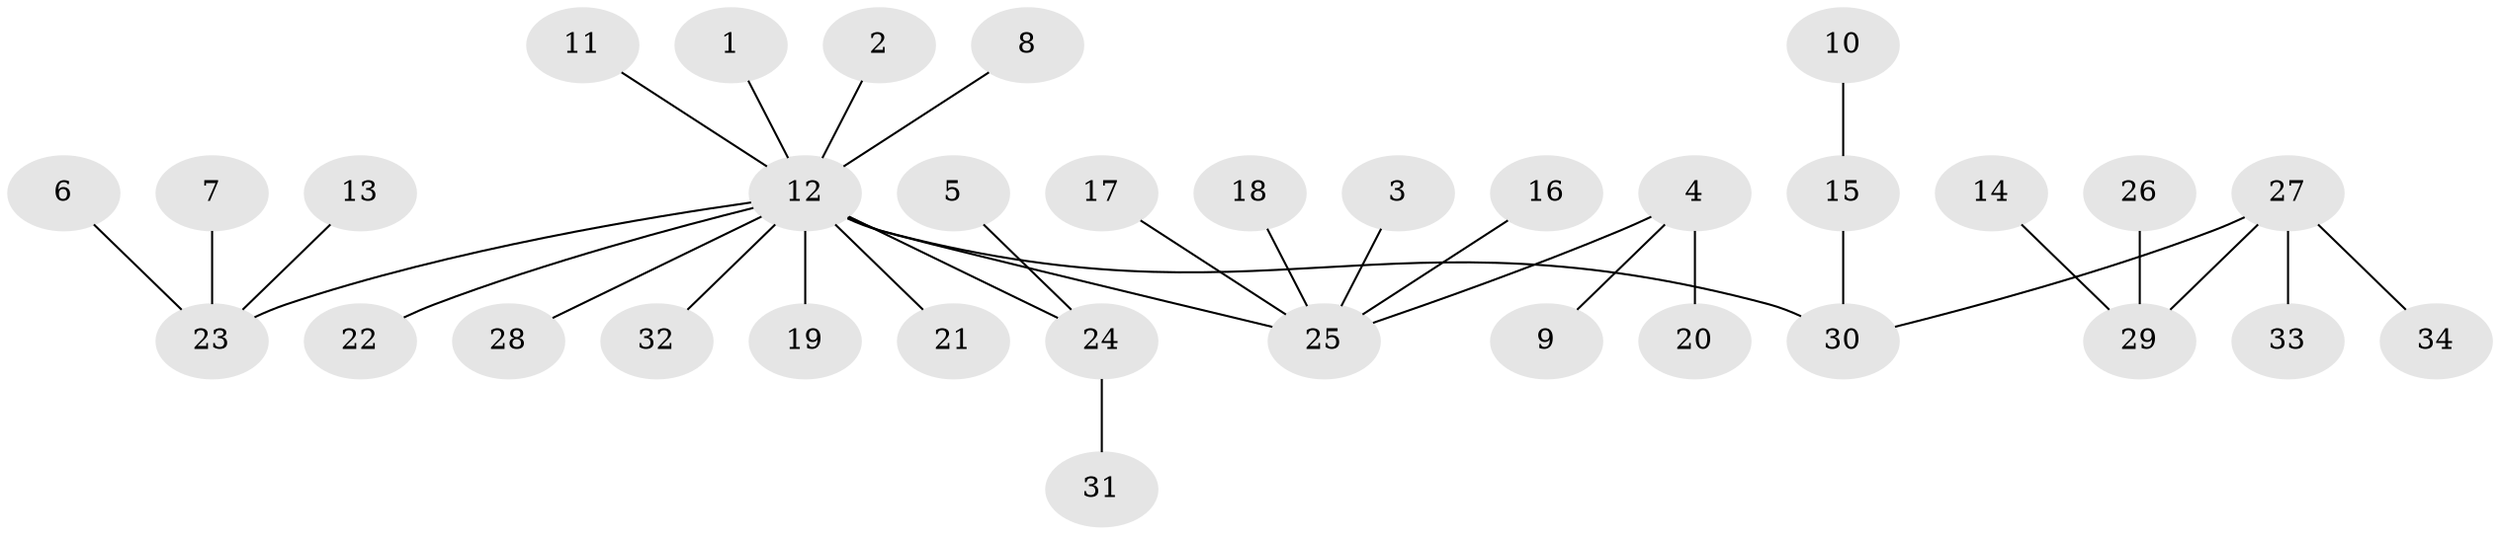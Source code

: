 // original degree distribution, {16: 0.014705882352941176, 4: 0.029411764705882353, 8: 0.014705882352941176, 6: 0.029411764705882353, 5: 0.029411764705882353, 1: 0.6176470588235294, 3: 0.058823529411764705, 2: 0.20588235294117646}
// Generated by graph-tools (version 1.1) at 2025/01/03/09/25 03:01:38]
// undirected, 34 vertices, 33 edges
graph export_dot {
graph [start="1"]
  node [color=gray90,style=filled];
  1;
  2;
  3;
  4;
  5;
  6;
  7;
  8;
  9;
  10;
  11;
  12;
  13;
  14;
  15;
  16;
  17;
  18;
  19;
  20;
  21;
  22;
  23;
  24;
  25;
  26;
  27;
  28;
  29;
  30;
  31;
  32;
  33;
  34;
  1 -- 12 [weight=1.0];
  2 -- 12 [weight=1.0];
  3 -- 25 [weight=1.0];
  4 -- 9 [weight=1.0];
  4 -- 20 [weight=1.0];
  4 -- 25 [weight=1.0];
  5 -- 24 [weight=1.0];
  6 -- 23 [weight=1.0];
  7 -- 23 [weight=1.0];
  8 -- 12 [weight=1.0];
  10 -- 15 [weight=1.0];
  11 -- 12 [weight=1.0];
  12 -- 19 [weight=1.0];
  12 -- 21 [weight=2.0];
  12 -- 22 [weight=1.0];
  12 -- 23 [weight=1.0];
  12 -- 24 [weight=1.0];
  12 -- 25 [weight=1.0];
  12 -- 28 [weight=1.0];
  12 -- 30 [weight=1.0];
  12 -- 32 [weight=1.0];
  13 -- 23 [weight=1.0];
  14 -- 29 [weight=1.0];
  15 -- 30 [weight=1.0];
  16 -- 25 [weight=1.0];
  17 -- 25 [weight=1.0];
  18 -- 25 [weight=1.0];
  24 -- 31 [weight=1.0];
  26 -- 29 [weight=1.0];
  27 -- 29 [weight=1.0];
  27 -- 30 [weight=1.0];
  27 -- 33 [weight=1.0];
  27 -- 34 [weight=1.0];
}
